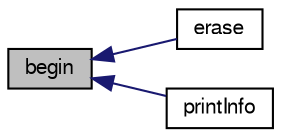 digraph "begin"
{
  bgcolor="transparent";
  edge [fontname="FreeSans",fontsize="10",labelfontname="FreeSans",labelfontsize="10"];
  node [fontname="FreeSans",fontsize="10",shape=record];
  rankdir="LR";
  Node573 [label="begin",height=0.2,width=0.4,color="black", fillcolor="grey75", style="filled", fontcolor="black"];
  Node573 -> Node574 [dir="back",color="midnightblue",fontsize="10",style="solid",fontname="FreeSans"];
  Node574 [label="erase",height=0.2,width=0.4,color="black",URL="$a25738.html#a4fbc9ab71fae4f7914de3217051b0e25",tooltip="Remove entries in the given hash table from this hash table. "];
  Node573 -> Node575 [dir="back",color="midnightblue",fontsize="10",style="solid",fontname="FreeSans"];
  Node575 [label="printInfo",height=0.2,width=0.4,color="black",URL="$a25738.html#a4630bfbe0bfbb22452195c1644979442",tooltip="Print information. "];
}
